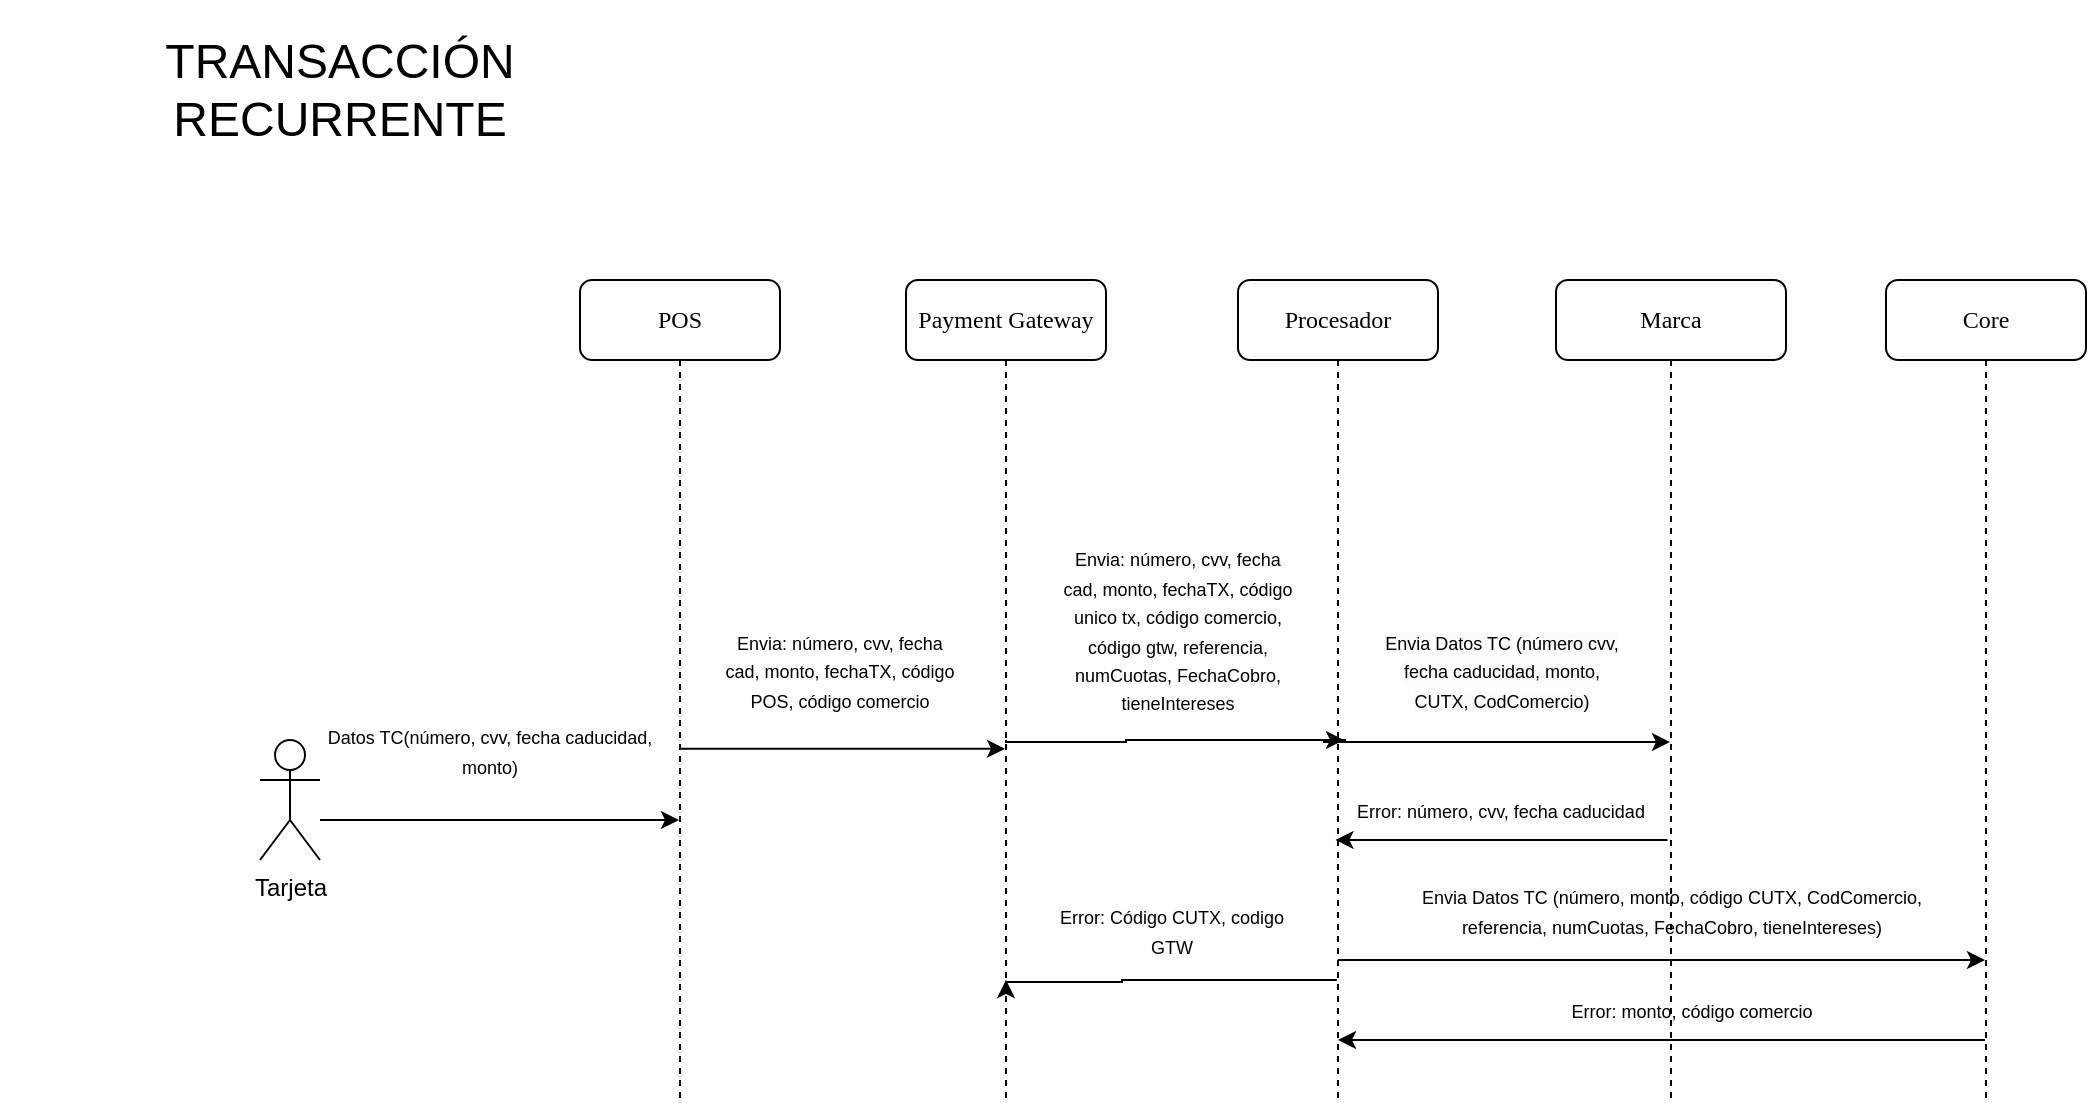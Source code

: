 <mxfile version="26.0.11">
  <diagram name="Página-1" id="DddyxpyGG7sV6sFL8HsJ">
    <mxGraphModel dx="1318" dy="551" grid="1" gridSize="10" guides="1" tooltips="1" connect="1" arrows="1" fold="1" page="1" pageScale="1" pageWidth="827" pageHeight="1169" math="0" shadow="0">
      <root>
        <mxCell id="0" />
        <mxCell id="1" parent="0" />
        <mxCell id="pEHyhJBzgqAkuAIjtpJM-1" value="Payment Gateway" style="shape=umlLifeline;perimeter=lifelinePerimeter;whiteSpace=wrap;html=1;container=1;collapsible=0;recursiveResize=0;outlineConnect=0;rounded=1;shadow=0;comic=0;labelBackgroundColor=none;strokeWidth=1;fontFamily=Verdana;fontSize=12;align=center;" parent="1" vertex="1">
          <mxGeometry x="453" y="150" width="100" height="410" as="geometry" />
        </mxCell>
        <mxCell id="pEHyhJBzgqAkuAIjtpJM-2" value="Tarjeta" style="shape=umlActor;verticalLabelPosition=bottom;verticalAlign=top;html=1;outlineConnect=0;" parent="1" vertex="1">
          <mxGeometry x="130" y="380" width="30" height="60" as="geometry" />
        </mxCell>
        <mxCell id="pEHyhJBzgqAkuAIjtpJM-3" value="" style="endArrow=classic;html=1;rounded=0;" parent="1" target="nVub4CB0qsHNIo-ykxNa-1" edge="1">
          <mxGeometry width="50" height="50" relative="1" as="geometry">
            <mxPoint x="160" y="420" as="sourcePoint" />
            <mxPoint x="320" y="430" as="targetPoint" />
          </mxGeometry>
        </mxCell>
        <mxCell id="pEHyhJBzgqAkuAIjtpJM-5" value="&lt;span style=&quot;font-size: 9px;&quot;&gt;Datos TC(número, cvv, fecha caducidad, monto)&lt;/span&gt;" style="text;strokeColor=none;align=center;fillColor=none;html=1;verticalAlign=middle;whiteSpace=wrap;rounded=0;" parent="1" vertex="1">
          <mxGeometry x="150" y="370" width="190" height="30" as="geometry" />
        </mxCell>
        <mxCell id="pEHyhJBzgqAkuAIjtpJM-19" value="&lt;font style=&quot;font-size: 24px;&quot;&gt;TRANSACCIÓN RECURRENTE&lt;/font&gt;" style="text;strokeColor=none;align=center;fillColor=none;html=1;verticalAlign=middle;whiteSpace=wrap;rounded=0;" parent="1" vertex="1">
          <mxGeometry y="10" width="340" height="90" as="geometry" />
        </mxCell>
        <mxCell id="AEKDksm2fbza5dRl8VnH-121" value="Procesador" style="shape=umlLifeline;perimeter=lifelinePerimeter;whiteSpace=wrap;html=1;container=1;collapsible=0;recursiveResize=0;outlineConnect=0;rounded=1;shadow=0;comic=0;labelBackgroundColor=none;strokeWidth=1;fontFamily=Verdana;fontSize=12;align=center;" parent="1" vertex="1">
          <mxGeometry x="619" y="150" width="100" height="410" as="geometry" />
        </mxCell>
        <mxCell id="AEKDksm2fbza5dRl8VnH-124" value="&lt;font style=&quot;font-size: 9px;&quot;&gt;Envia: número, cvv, fecha cad, monto, fechaTX, código unico tx, código comercio, código gtw, referencia, numCuotas, FechaCobro, tieneIntereses&lt;/font&gt;" style="text;html=1;align=center;verticalAlign=middle;whiteSpace=wrap;rounded=0;" parent="AEKDksm2fbza5dRl8VnH-121" vertex="1">
          <mxGeometry x="-90" y="160" width="120" height="30" as="geometry" />
        </mxCell>
        <mxCell id="AEKDksm2fbza5dRl8VnH-125" style="edgeStyle=orthogonalEdgeStyle;rounded=0;orthogonalLoop=1;jettySize=auto;html=1;curved=0;" parent="AEKDksm2fbza5dRl8VnH-121" edge="1">
          <mxGeometry relative="1" as="geometry">
            <Array as="points">
              <mxPoint x="-116" y="231" />
              <mxPoint x="-56" y="231" />
            </Array>
            <mxPoint x="-116" y="230" as="sourcePoint" />
            <mxPoint x="53" y="230" as="targetPoint" />
          </mxGeometry>
        </mxCell>
        <mxCell id="AEKDksm2fbza5dRl8VnH-126" style="edgeStyle=orthogonalEdgeStyle;rounded=0;orthogonalLoop=1;jettySize=auto;html=1;curved=0;" parent="AEKDksm2fbza5dRl8VnH-121" source="AEKDksm2fbza5dRl8VnH-121" edge="1">
          <mxGeometry relative="1" as="geometry">
            <Array as="points">
              <mxPoint x="-58" y="350" />
              <mxPoint x="-58" y="351" />
              <mxPoint x="-116" y="351" />
            </Array>
            <mxPoint x="42" y="350" as="sourcePoint" />
            <mxPoint x="-116" y="350" as="targetPoint" />
          </mxGeometry>
        </mxCell>
        <mxCell id="AEKDksm2fbza5dRl8VnH-128" value="&lt;font style=&quot;font-size: 9px;&quot;&gt;Error: Código CUTX, codigo GTW&lt;/font&gt;" style="text;html=1;align=center;verticalAlign=middle;whiteSpace=wrap;rounded=0;" parent="1" vertex="1">
          <mxGeometry x="525.75" y="460" width="120" height="30" as="geometry" />
        </mxCell>
        <mxCell id="AEKDksm2fbza5dRl8VnH-139" value="Marca" style="shape=umlLifeline;perimeter=lifelinePerimeter;whiteSpace=wrap;html=1;container=1;collapsible=0;recursiveResize=0;outlineConnect=0;rounded=1;shadow=0;comic=0;labelBackgroundColor=none;strokeWidth=1;fontFamily=Verdana;fontSize=12;align=center;" parent="1" vertex="1">
          <mxGeometry x="778" y="150" width="115" height="410" as="geometry" />
        </mxCell>
        <mxCell id="AEKDksm2fbza5dRl8VnH-142" style="edgeStyle=orthogonalEdgeStyle;rounded=0;orthogonalLoop=1;jettySize=auto;html=1;curved=0;" parent="AEKDksm2fbza5dRl8VnH-139" target="AEKDksm2fbza5dRl8VnH-139" edge="1">
          <mxGeometry relative="1" as="geometry">
            <Array as="points">
              <mxPoint x="-116" y="231" />
            </Array>
            <mxPoint x="-105" y="230" as="sourcePoint" />
            <mxPoint x="53" y="230" as="targetPoint" />
          </mxGeometry>
        </mxCell>
        <mxCell id="AEKDksm2fbza5dRl8VnH-151" value="&lt;font style=&quot;font-size: 9px;&quot;&gt;Envia Datos TC (número, monto, código CUTX, CodComercio, referencia, numCuotas, FechaCobro, tieneIntereses)&lt;/font&gt;" style="text;html=1;align=center;verticalAlign=middle;whiteSpace=wrap;rounded=0;" parent="AEKDksm2fbza5dRl8VnH-139" vertex="1">
          <mxGeometry x="-82.5" y="300" width="280" height="30" as="geometry" />
        </mxCell>
        <mxCell id="AEKDksm2fbza5dRl8VnH-152" style="edgeStyle=orthogonalEdgeStyle;rounded=0;orthogonalLoop=1;jettySize=auto;html=1;curved=0;" parent="AEKDksm2fbza5dRl8VnH-139" edge="1">
          <mxGeometry relative="1" as="geometry">
            <Array as="points" />
            <mxPoint x="-109.145" y="340" as="sourcePoint" />
            <mxPoint x="214.5" y="340" as="targetPoint" />
          </mxGeometry>
        </mxCell>
        <mxCell id="AEKDksm2fbza5dRl8VnH-154" value="&lt;font style=&quot;font-size: 9px;&quot;&gt;Error: monto, código comercio&lt;/font&gt;" style="text;html=1;align=center;verticalAlign=middle;whiteSpace=wrap;rounded=0;" parent="AEKDksm2fbza5dRl8VnH-139" vertex="1">
          <mxGeometry x="-17.5" y="350" width="170" height="30" as="geometry" />
        </mxCell>
        <mxCell id="AEKDksm2fbza5dRl8VnH-144" value="Core" style="shape=umlLifeline;perimeter=lifelinePerimeter;whiteSpace=wrap;html=1;container=1;collapsible=0;recursiveResize=0;outlineConnect=0;rounded=1;shadow=0;comic=0;labelBackgroundColor=none;strokeWidth=1;fontFamily=Verdana;fontSize=12;align=center;" parent="1" vertex="1">
          <mxGeometry x="943" y="150" width="100" height="410" as="geometry" />
        </mxCell>
        <mxCell id="AEKDksm2fbza5dRl8VnH-150" value="&lt;br&gt;&lt;span style=&quot;color: rgb(0, 0, 0); font-family: Helvetica; font-size: 9px; font-style: normal; font-variant-ligatures: normal; font-variant-caps: normal; font-weight: 400; letter-spacing: normal; orphans: 2; text-align: center; text-indent: 0px; text-transform: none; widows: 2; word-spacing: 0px; -webkit-text-stroke-width: 0px; white-space: normal; background-color: rgb(251, 251, 251); text-decoration-thickness: initial; text-decoration-style: initial; text-decoration-color: initial; float: none; display: inline !important;&quot;&gt;Envia Datos TC (número cvv, fecha caducidad, monto, CUTX, CodComercio)&lt;/span&gt;&lt;div&gt;&lt;br/&gt;&lt;/div&gt;" style="text;html=1;align=center;verticalAlign=middle;whiteSpace=wrap;rounded=0;" parent="1" vertex="1">
          <mxGeometry x="690.75" y="330" width="120" height="30" as="geometry" />
        </mxCell>
        <mxCell id="AEKDksm2fbza5dRl8VnH-153" style="edgeStyle=orthogonalEdgeStyle;rounded=0;orthogonalLoop=1;jettySize=auto;html=1;curved=0;" parent="1" source="AEKDksm2fbza5dRl8VnH-144" target="AEKDksm2fbza5dRl8VnH-121" edge="1">
          <mxGeometry relative="1" as="geometry">
            <Array as="points">
              <mxPoint x="843" y="530" />
              <mxPoint x="843" y="530" />
            </Array>
            <mxPoint x="903" y="520" as="sourcePoint" />
            <mxPoint x="1002.5" y="500" as="targetPoint" />
          </mxGeometry>
        </mxCell>
        <mxCell id="AEKDksm2fbza5dRl8VnH-155" style="edgeStyle=orthogonalEdgeStyle;rounded=0;orthogonalLoop=1;jettySize=auto;html=1;curved=0;" parent="1" edge="1">
          <mxGeometry relative="1" as="geometry">
            <Array as="points" />
            <mxPoint x="833.77" y="430.0" as="sourcePoint" />
            <mxPoint x="667.729" y="430.0" as="targetPoint" />
          </mxGeometry>
        </mxCell>
        <mxCell id="AEKDksm2fbza5dRl8VnH-157" value="&lt;font style=&quot;font-size: 9px;&quot;&gt;Error: número, cvv, fecha caducidad&lt;/font&gt;" style="text;html=1;align=center;verticalAlign=middle;whiteSpace=wrap;rounded=0;" parent="1" vertex="1">
          <mxGeometry x="674.25" y="400" width="153" height="30" as="geometry" />
        </mxCell>
        <mxCell id="nVub4CB0qsHNIo-ykxNa-1" value="POS" style="shape=umlLifeline;perimeter=lifelinePerimeter;whiteSpace=wrap;html=1;container=1;collapsible=0;recursiveResize=0;outlineConnect=0;rounded=1;shadow=0;comic=0;labelBackgroundColor=none;strokeWidth=1;fontFamily=Verdana;fontSize=12;align=center;" vertex="1" parent="1">
          <mxGeometry x="290" y="150" width="100" height="410" as="geometry" />
        </mxCell>
        <mxCell id="nVub4CB0qsHNIo-ykxNa-3" style="edgeStyle=orthogonalEdgeStyle;rounded=0;orthogonalLoop=1;jettySize=auto;html=1;curved=0;" edge="1" parent="1" target="pEHyhJBzgqAkuAIjtpJM-1">
          <mxGeometry relative="1" as="geometry">
            <Array as="points">
              <mxPoint x="450" y="384" />
              <mxPoint x="450" y="384" />
            </Array>
            <mxPoint x="340" y="384.41" as="sourcePoint" />
            <mxPoint x="509" y="384.41" as="targetPoint" />
          </mxGeometry>
        </mxCell>
        <mxCell id="nVub4CB0qsHNIo-ykxNa-4" value="&lt;font style=&quot;font-size: 9px;&quot;&gt;Envia: número, cvv, fecha cad, monto, fechaTX, código POS, código comercio&lt;/font&gt;" style="text;html=1;align=center;verticalAlign=middle;whiteSpace=wrap;rounded=0;" vertex="1" parent="1">
          <mxGeometry x="360" y="330" width="120" height="30" as="geometry" />
        </mxCell>
      </root>
    </mxGraphModel>
  </diagram>
</mxfile>
